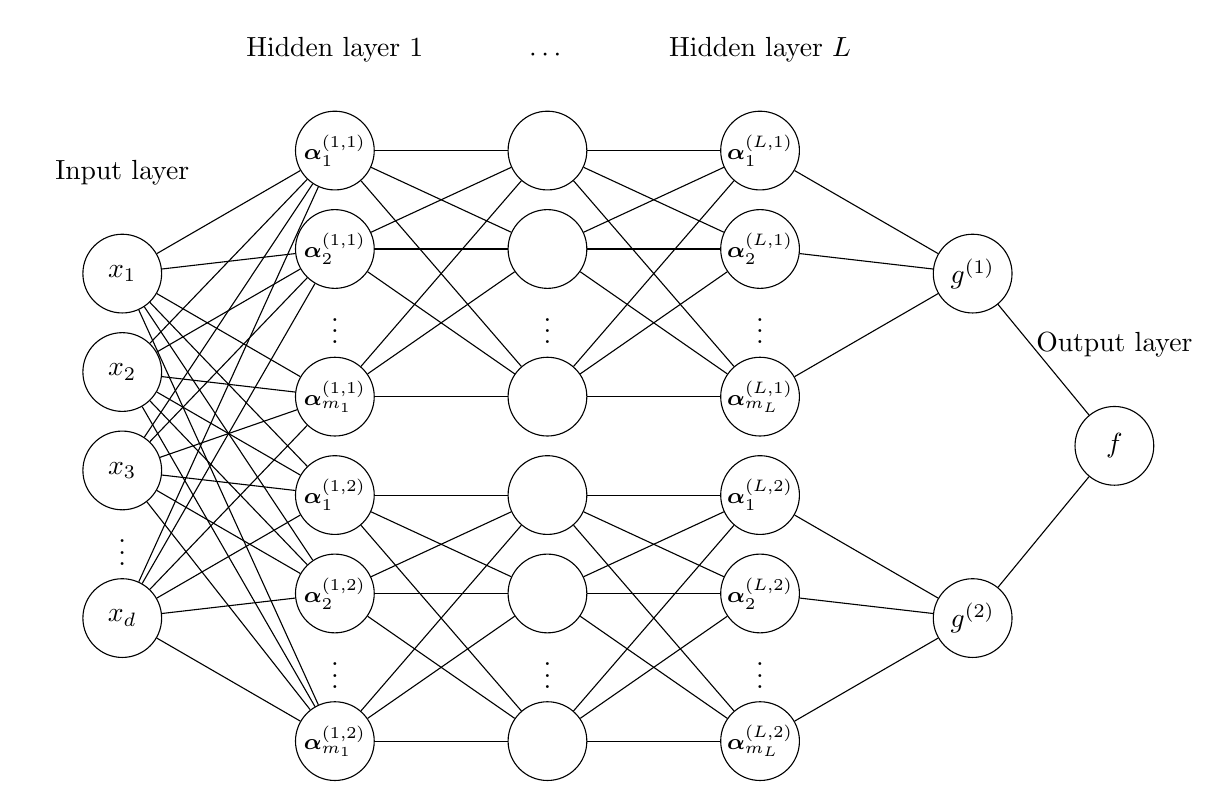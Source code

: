\usetikzlibrary{positioning}

\newcommand{\myfontsize}{\fontsize{8pt}{12pt}\selectfont}

\begin{tikzpicture}[x=1.8cm, y=1.25cm, >=stealth]
\centering
		% input layer nodes
		\foreach \i in {1, ..., 3} {
			\node[circle, draw=black, fill=white, minimum size=1cm] (x\i) at (0, -\i+2.75) {$x_{\i}$};}
		\node at (0, -1) {$\vdots$};
		\node[circle, draw=black, fill=white, minimum size=1cm] (x4) at (0, -1.75) {$x_d$};

		
		% hidden layer 1 nodes
		\foreach \i in {1, ..., 2} {
			\node[circle, draw=black, fill=white, minimum size=1cm] (a11\i) at (1.5, -\i+4) {};
			\node at (1.5, -\i+4) [font=\myfontsize] {$\boldsymbol{\alpha}^{(1,1)}_{\i}$};}
     	\node at (1.5, 1.25) {$\vdots$};
		\node[circle, draw=black, fill=white, minimum size=1cm] (a113) at (1.5, 0.5) {};
	    \node at (1.5, 0.5) [font=\myfontsize] {$\boldsymbol{\alpha}^{(1,1)}_{m_1}$};
	
	    \foreach \i in {1, ..., 2} {
		    \node[circle, draw=black, fill=white, minimum size=1cm] (a12\i) at (1.5, -\i+3.5-3){};
		    \node at (1.5, -\i+3.5-3) [font=\myfontsize] {$\boldsymbol{\alpha}^{(1,2)}_{\i}$};} 
         \node[circle, draw=black, fill=white, minimum size=1cm] (a123) at (1.5, -3){};
         \node at (1.5, -2.25) {$\vdots$};
         \node at (1.5, -3) [font=\myfontsize] {$\boldsymbol{\alpha}^{(1,2)}_{m_1}$};
		
		
		% other hidden layers
		\foreach \i in {1, ..., 2} {
			\node[circle, draw=black, fill=white, minimum size=1cm] (a31\i) at (3, -\i+4) {};
			%\node at (4.5, -\i+4) [font=\myfontsize] {$\boldsymbol{\alpha}^{(i,1)}_{\i}$};
		}
		\node at (3, 1.25) {$\vdots$};
		\node[circle, draw=black, fill=white, minimum size=1cm] (a313) at (3, 0.5) {};
		%\node at (4.5, 0.5) [font=\myfontsize] {$\boldsymbol{\alpha}^{(3,1)}_{m_i}$};
		
		\foreach \i in {1, ..., 2} {
			\node[circle, draw=black, fill=white, minimum size=1cm] (a32\i) at (3, -\i+3.5-3){};
			%\node at (4.5, -\i+3.5-3) [font=\myfontsize] {$\boldsymbol{\alpha}^{(i,2)}_{\i}$};
		} 
		\node[circle, draw=black, fill=white, minimum size=1cm] (a323) at (3, -3){};
		\node at (3, -2.25) {$\vdots$};
		%\node at (4.5, -3) [font=\myfontsize] {$\boldsymbol{\alpha}^{(i,2)}_{m_i}$};
	
		% hidden layer L nodes
	    \foreach \i in {1, ..., 2} {
	    	\node[circle, draw=black, fill=white, minimum size=1cm] (aL1\i) at (4.5, -\i+4) {};
	    	\node at (4.5, -\i+4) [font=\myfontsize] {$\boldsymbol{\alpha}^{(L,1)}_{\i}$};}
	    \node at (4.5, 1.25) {$\vdots$};
	    \node[circle, draw=black, fill=white, minimum size=1cm] (aL13) at (4.5, 0.5) {};
	    \node at (4.5, 0.5) [font=\myfontsize] {$\boldsymbol{\alpha}^{(L,1)}_{m_L}$};
	    
	    \foreach \i in {1, ..., 2} {
	    	\node[circle, draw=black, fill=white, minimum size=1cm] (aL2\i) at (4.5, -\i+3.5-3){};
	    	\node at (4.5, -\i+3.5-3) [font=\myfontsize] {$\boldsymbol{\alpha}^{(L,2)}_{\i}$};} 
	    \node[circle, draw=black, fill=white, minimum size=1cm] (aL23) at (4.5, -3){};
	    \node at (4.5, -2.25) {$\vdots$};
	    \node at (4.5, -3) [font=\myfontsize] {$\boldsymbol{\alpha}^{(L,2)}_{m_L}$};
	
	    
		
		% hidden layer 5 nodes
		\node[circle, draw=black, fill=white, minimum size=1cm] (f1) at (6, 1.75){$g^{(1)}$};
		\node[circle, draw=black, fill=white, minimum size=1cm] (f2) at (6, -1.75){$g^{(2)}$};
		
		% output layer node
		\node[circle, draw=black, fill=white, minimum size=1cm] (o) at (7, 0) {$f$};
		
		% connections
		\foreach \i in {1, ..., 4} {
			\foreach \j in {1, ..., 3} {
				\draw (x\i) -- (a11\j);
				\draw (x\i) -- (a12\j);
			}
		}
		
	
	   	% new connection between hidden layer 1, 2 and 3
	    \foreach \i in {1,2,3} {
	   	    \foreach \j in {1,2,3} {
	   		    \draw (a11\i) -- (a31\j);
	   		    \draw (a12\i) -- (a32\j);
	   		    \draw (a31\i) -- (aL1\j);
	   		    \draw (a32\i) -- (aL2\j);
	   	    }
	   }
  
	   
		
		% connections between hidden layer 3 and 4
		\foreach \j in {1, ..., 3}{
	           \draw (aL1\j) -- (f1);\draw (aL2\j) -- (f2);}
           
        \draw (f1) -- (o);
        \draw (f2) -- (o);

% labels for layers
\node[above=0.5cm of a111] {Hidden layer 1};
\node[above=0.5cm of a311] {$\cdots$};
\node[above=0.5cm of aL11] {Hidden layer $L$};
%\node[above=0.5cm of f1] {Hidden layer $L+1$};
\node[above=0.5cm of x1] {Input layer};
\node[above=0.5cm of o] {Output layer};
\end{tikzpicture}